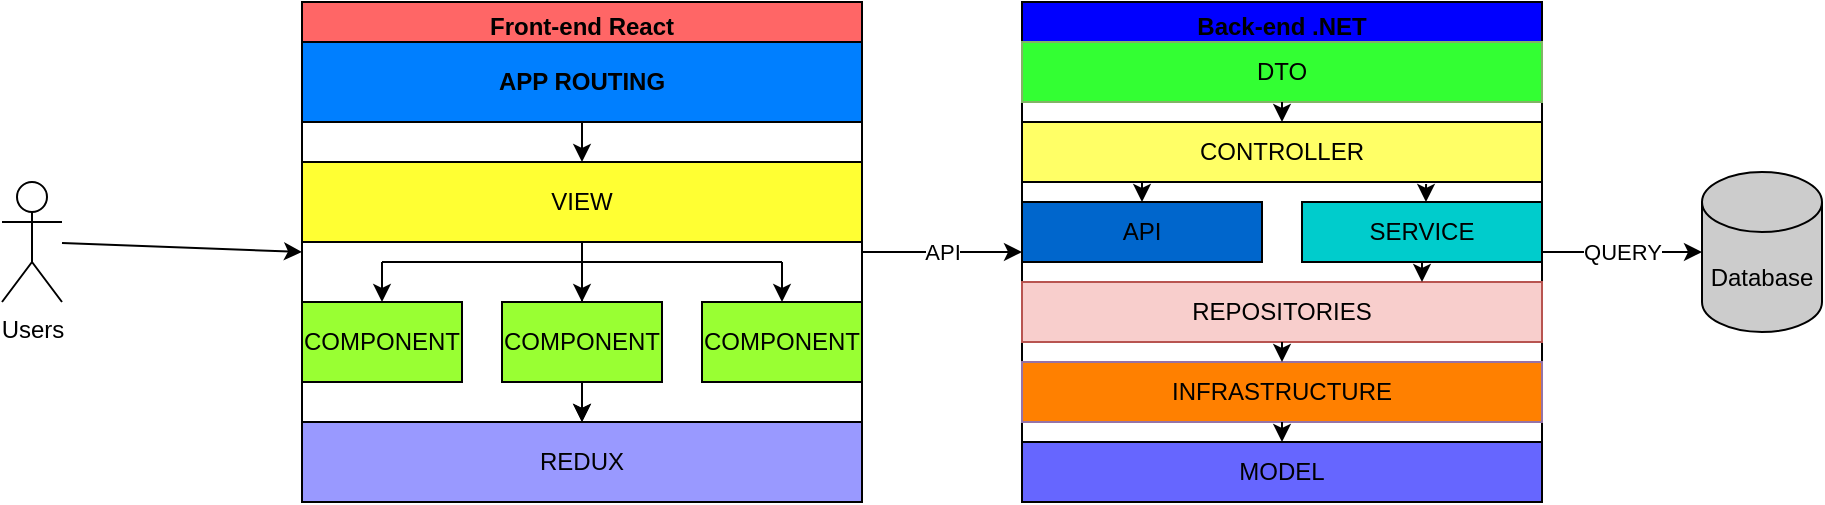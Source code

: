 <mxfile version="17.1.3" type="github">
  <diagram id="Sx_EO8zk8Ij9dMxw7ea4" name="Page-1">
    <mxGraphModel dx="1422" dy="794" grid="1" gridSize="10" guides="1" tooltips="1" connect="1" arrows="1" fold="1" page="1" pageScale="1" pageWidth="850" pageHeight="1100" math="0" shadow="0">
      <root>
        <mxCell id="0" />
        <mxCell id="1" parent="0" />
        <mxCell id="KvwK0FeP_0N6s7vylhsf-23" value="Users" style="shape=umlActor;verticalLabelPosition=bottom;verticalAlign=top;html=1;outlineConnect=0;" parent="1" vertex="1">
          <mxGeometry x="110" y="110" width="30" height="60" as="geometry" />
        </mxCell>
        <mxCell id="KvwK0FeP_0N6s7vylhsf-26" value="" style="endArrow=classic;html=1;rounded=0;entryX=0;entryY=0.5;entryDx=0;entryDy=0;" parent="1" source="KvwK0FeP_0N6s7vylhsf-23" target="KvwK0FeP_0N6s7vylhsf-39" edge="1">
          <mxGeometry width="50" height="50" relative="1" as="geometry">
            <mxPoint x="400" y="430" as="sourcePoint" />
            <mxPoint x="250" y="140" as="targetPoint" />
          </mxGeometry>
        </mxCell>
        <mxCell id="KvwK0FeP_0N6s7vylhsf-39" value="Front-end React" style="swimlane;verticalAlign=middle;fillColor=#FF6666;" parent="1" vertex="1">
          <mxGeometry x="260" y="20" width="280" height="250" as="geometry" />
        </mxCell>
        <mxCell id="KvwK0FeP_0N6s7vylhsf-40" value="&lt;b&gt;APP ROUTING&lt;/b&gt;" style="rounded=0;whiteSpace=wrap;html=1;fillColor=#007FFF;" parent="KvwK0FeP_0N6s7vylhsf-39" vertex="1">
          <mxGeometry y="20" width="280" height="40" as="geometry" />
        </mxCell>
        <mxCell id="8Ns7UTP1Y5kg3fj_oss0-14" value="" style="edgeStyle=orthogonalEdgeStyle;rounded=0;orthogonalLoop=1;jettySize=auto;html=1;" edge="1" parent="KvwK0FeP_0N6s7vylhsf-39" source="KvwK0FeP_0N6s7vylhsf-42" target="KvwK0FeP_0N6s7vylhsf-53">
          <mxGeometry relative="1" as="geometry" />
        </mxCell>
        <mxCell id="KvwK0FeP_0N6s7vylhsf-42" value="VIEW" style="rounded=0;whiteSpace=wrap;html=1;strokeColor=#000000;fillColor=#FFFF33;" parent="KvwK0FeP_0N6s7vylhsf-39" vertex="1">
          <mxGeometry y="80" width="280" height="40" as="geometry" />
        </mxCell>
        <mxCell id="KvwK0FeP_0N6s7vylhsf-43" value="" style="endArrow=classic;html=1;rounded=0;exitX=0.5;exitY=1;exitDx=0;exitDy=0;" parent="KvwK0FeP_0N6s7vylhsf-39" source="KvwK0FeP_0N6s7vylhsf-40" target="KvwK0FeP_0N6s7vylhsf-42" edge="1">
          <mxGeometry width="50" height="50" relative="1" as="geometry">
            <mxPoint x="280" y="180" as="sourcePoint" />
            <mxPoint x="330" y="130" as="targetPoint" />
          </mxGeometry>
        </mxCell>
        <mxCell id="KvwK0FeP_0N6s7vylhsf-44" value="COMPONENT" style="rounded=0;whiteSpace=wrap;html=1;strokeColor=#000000;fillColor=#99FF33;" parent="KvwK0FeP_0N6s7vylhsf-39" vertex="1">
          <mxGeometry y="150" width="80" height="40" as="geometry" />
        </mxCell>
        <mxCell id="KvwK0FeP_0N6s7vylhsf-45" value="COMPONENT" style="rounded=0;whiteSpace=wrap;html=1;strokeColor=#000000;fillColor=#99FF33;" parent="KvwK0FeP_0N6s7vylhsf-39" vertex="1">
          <mxGeometry x="100" y="150" width="80" height="40" as="geometry" />
        </mxCell>
        <mxCell id="KvwK0FeP_0N6s7vylhsf-46" value="COMPONENT" style="rounded=0;whiteSpace=wrap;html=1;strokeColor=#000000;fillColor=#99FF33;" parent="KvwK0FeP_0N6s7vylhsf-39" vertex="1">
          <mxGeometry x="200" y="150" width="80" height="40" as="geometry" />
        </mxCell>
        <mxCell id="KvwK0FeP_0N6s7vylhsf-53" value="REDUX" style="rounded=0;whiteSpace=wrap;html=1;strokeColor=#000000;fillColor=#9999FF;" parent="KvwK0FeP_0N6s7vylhsf-39" vertex="1">
          <mxGeometry y="210" width="280" height="40" as="geometry" />
        </mxCell>
        <mxCell id="KvwK0FeP_0N6s7vylhsf-54" value="" style="endArrow=classic;html=1;rounded=0;exitX=0.5;exitY=1;exitDx=0;exitDy=0;" parent="KvwK0FeP_0N6s7vylhsf-39" source="KvwK0FeP_0N6s7vylhsf-45" target="KvwK0FeP_0N6s7vylhsf-53" edge="1">
          <mxGeometry width="50" height="50" relative="1" as="geometry">
            <mxPoint x="280" y="180" as="sourcePoint" />
            <mxPoint x="330" y="130" as="targetPoint" />
          </mxGeometry>
        </mxCell>
        <mxCell id="KvwK0FeP_0N6s7vylhsf-49" value="" style="endArrow=none;html=1;rounded=0;" parent="KvwK0FeP_0N6s7vylhsf-39" edge="1">
          <mxGeometry width="50" height="50" relative="1" as="geometry">
            <mxPoint x="40" y="130" as="sourcePoint" />
            <mxPoint x="240" y="130" as="targetPoint" />
          </mxGeometry>
        </mxCell>
        <mxCell id="KvwK0FeP_0N6s7vylhsf-48" value="" style="endArrow=none;html=1;rounded=0;" parent="1" edge="1">
          <mxGeometry width="50" height="50" relative="1" as="geometry">
            <mxPoint x="400" y="140" as="sourcePoint" />
            <mxPoint x="400" y="140" as="targetPoint" />
          </mxGeometry>
        </mxCell>
        <mxCell id="KvwK0FeP_0N6s7vylhsf-50" value="" style="endArrow=classic;html=1;rounded=0;" parent="1" target="KvwK0FeP_0N6s7vylhsf-44" edge="1">
          <mxGeometry width="50" height="50" relative="1" as="geometry">
            <mxPoint x="300" y="150" as="sourcePoint" />
            <mxPoint x="590" y="150" as="targetPoint" />
          </mxGeometry>
        </mxCell>
        <mxCell id="KvwK0FeP_0N6s7vylhsf-51" value="" style="endArrow=classic;html=1;rounded=0;entryX=0.5;entryY=0;entryDx=0;entryDy=0;" parent="1" target="KvwK0FeP_0N6s7vylhsf-45" edge="1">
          <mxGeometry width="50" height="50" relative="1" as="geometry">
            <mxPoint x="400" y="140" as="sourcePoint" />
            <mxPoint x="310" y="170" as="targetPoint" />
          </mxGeometry>
        </mxCell>
        <mxCell id="KvwK0FeP_0N6s7vylhsf-52" value="" style="endArrow=classic;html=1;rounded=0;" parent="1" target="KvwK0FeP_0N6s7vylhsf-46" edge="1">
          <mxGeometry width="50" height="50" relative="1" as="geometry">
            <mxPoint x="500" y="150" as="sourcePoint" />
            <mxPoint x="320" y="180" as="targetPoint" />
          </mxGeometry>
        </mxCell>
        <mxCell id="KvwK0FeP_0N6s7vylhsf-55" value="Back-end .NET" style="swimlane;strokeColor=#000000;fillColor=#0000FF;" parent="1" vertex="1">
          <mxGeometry x="620" y="20" width="260" height="250" as="geometry" />
        </mxCell>
        <mxCell id="8Ns7UTP1Y5kg3fj_oss0-1" value="DTO" style="rounded=0;whiteSpace=wrap;html=1;fillColor=#33FF33;strokeColor=#82b366;" vertex="1" parent="KvwK0FeP_0N6s7vylhsf-55">
          <mxGeometry y="20" width="260" height="30" as="geometry" />
        </mxCell>
        <mxCell id="8Ns7UTP1Y5kg3fj_oss0-2" style="edgeStyle=orthogonalEdgeStyle;rounded=0;orthogonalLoop=1;jettySize=auto;html=1;exitX=0.5;exitY=1;exitDx=0;exitDy=0;" edge="1" parent="KvwK0FeP_0N6s7vylhsf-55" source="8Ns7UTP1Y5kg3fj_oss0-1" target="8Ns7UTP1Y5kg3fj_oss0-1">
          <mxGeometry relative="1" as="geometry" />
        </mxCell>
        <mxCell id="8Ns7UTP1Y5kg3fj_oss0-3" value="CONTROLLER" style="rounded=0;whiteSpace=wrap;html=1;fillColor=#FFFF66;" vertex="1" parent="KvwK0FeP_0N6s7vylhsf-55">
          <mxGeometry y="60" width="260" height="30" as="geometry" />
        </mxCell>
        <mxCell id="8Ns7UTP1Y5kg3fj_oss0-4" value="API" style="rounded=0;whiteSpace=wrap;html=1;fillColor=#0066CC;" vertex="1" parent="KvwK0FeP_0N6s7vylhsf-55">
          <mxGeometry y="100" width="120" height="30" as="geometry" />
        </mxCell>
        <mxCell id="8Ns7UTP1Y5kg3fj_oss0-10" value="SERVICE" style="rounded=0;whiteSpace=wrap;html=1;strokeColor=#000000;fillColor=#00CCCC;" vertex="1" parent="KvwK0FeP_0N6s7vylhsf-55">
          <mxGeometry x="140" y="100" width="120" height="30" as="geometry" />
        </mxCell>
        <mxCell id="8Ns7UTP1Y5kg3fj_oss0-11" value="REPOSITORIES" style="rounded=0;whiteSpace=wrap;html=1;fillColor=#f8cecc;strokeColor=#b85450;" vertex="1" parent="KvwK0FeP_0N6s7vylhsf-55">
          <mxGeometry y="140" width="260" height="30" as="geometry" />
        </mxCell>
        <mxCell id="8Ns7UTP1Y5kg3fj_oss0-12" value="INFRASTRUCTURE" style="rounded=0;whiteSpace=wrap;html=1;fillColor=#FF8000;strokeColor=#9673a6;" vertex="1" parent="KvwK0FeP_0N6s7vylhsf-55">
          <mxGeometry y="180" width="260" height="30" as="geometry" />
        </mxCell>
        <mxCell id="8Ns7UTP1Y5kg3fj_oss0-13" value="MODEL" style="rounded=0;whiteSpace=wrap;html=1;fillColor=#6666FF;" vertex="1" parent="KvwK0FeP_0N6s7vylhsf-55">
          <mxGeometry y="220" width="260" height="30" as="geometry" />
        </mxCell>
        <mxCell id="8Ns7UTP1Y5kg3fj_oss0-16" value="" style="endArrow=classic;html=1;rounded=0;exitX=0.777;exitY=1.033;exitDx=0;exitDy=0;exitPerimeter=0;" edge="1" parent="KvwK0FeP_0N6s7vylhsf-55" source="8Ns7UTP1Y5kg3fj_oss0-3">
          <mxGeometry width="50" height="50" relative="1" as="geometry">
            <mxPoint x="190" y="90" as="sourcePoint" />
            <mxPoint x="202" y="100" as="targetPoint" />
          </mxGeometry>
        </mxCell>
        <mxCell id="8Ns7UTP1Y5kg3fj_oss0-17" value="" style="endArrow=classic;html=1;rounded=0;entryX=0.5;entryY=0;entryDx=0;entryDy=0;" edge="1" parent="KvwK0FeP_0N6s7vylhsf-55" target="8Ns7UTP1Y5kg3fj_oss0-4">
          <mxGeometry width="50" height="50" relative="1" as="geometry">
            <mxPoint x="60" y="90" as="sourcePoint" />
            <mxPoint x="150" y="80" as="targetPoint" />
          </mxGeometry>
        </mxCell>
        <mxCell id="8Ns7UTP1Y5kg3fj_oss0-18" value="" style="endArrow=classic;html=1;rounded=0;" edge="1" parent="KvwK0FeP_0N6s7vylhsf-55" source="8Ns7UTP1Y5kg3fj_oss0-10">
          <mxGeometry width="50" height="50" relative="1" as="geometry">
            <mxPoint x="80" y="310" as="sourcePoint" />
            <mxPoint x="200" y="140" as="targetPoint" />
          </mxGeometry>
        </mxCell>
        <mxCell id="KvwK0FeP_0N6s7vylhsf-56" value="API" style="endArrow=classic;html=1;rounded=0;exitX=1;exitY=0.5;exitDx=0;exitDy=0;entryX=0;entryY=0.5;entryDx=0;entryDy=0;" parent="1" source="KvwK0FeP_0N6s7vylhsf-39" target="KvwK0FeP_0N6s7vylhsf-55" edge="1">
          <mxGeometry width="50" height="50" relative="1" as="geometry">
            <mxPoint x="540" y="200" as="sourcePoint" />
            <mxPoint x="590" y="150" as="targetPoint" />
          </mxGeometry>
        </mxCell>
        <mxCell id="KvwK0FeP_0N6s7vylhsf-57" value="Database" style="shape=cylinder3;whiteSpace=wrap;html=1;boundedLbl=1;backgroundOutline=1;size=15;strokeColor=#000000;fillColor=#CCCCCC;" parent="1" vertex="1">
          <mxGeometry x="960" y="105" width="60" height="80" as="geometry" />
        </mxCell>
        <mxCell id="KvwK0FeP_0N6s7vylhsf-58" value="QUERY" style="endArrow=classic;html=1;rounded=0;exitX=1;exitY=0.5;exitDx=0;exitDy=0;entryX=0;entryY=0.5;entryDx=0;entryDy=0;entryPerimeter=0;" parent="1" source="KvwK0FeP_0N6s7vylhsf-55" target="KvwK0FeP_0N6s7vylhsf-57" edge="1">
          <mxGeometry width="50" height="50" relative="1" as="geometry">
            <mxPoint x="540" y="200" as="sourcePoint" />
            <mxPoint x="590" y="150" as="targetPoint" />
          </mxGeometry>
        </mxCell>
        <mxCell id="8Ns7UTP1Y5kg3fj_oss0-15" value="" style="endArrow=classic;html=1;rounded=0;exitX=0.5;exitY=1;exitDx=0;exitDy=0;" edge="1" parent="1" source="8Ns7UTP1Y5kg3fj_oss0-1">
          <mxGeometry width="50" height="50" relative="1" as="geometry">
            <mxPoint x="700" y="330" as="sourcePoint" />
            <mxPoint x="750" y="80" as="targetPoint" />
          </mxGeometry>
        </mxCell>
        <mxCell id="8Ns7UTP1Y5kg3fj_oss0-19" value="" style="endArrow=classic;html=1;rounded=0;exitX=0.5;exitY=1;exitDx=0;exitDy=0;" edge="1" parent="1" source="8Ns7UTP1Y5kg3fj_oss0-11">
          <mxGeometry width="50" height="50" relative="1" as="geometry">
            <mxPoint x="700" y="330" as="sourcePoint" />
            <mxPoint x="750" y="200" as="targetPoint" />
          </mxGeometry>
        </mxCell>
        <mxCell id="8Ns7UTP1Y5kg3fj_oss0-20" value="" style="endArrow=classic;html=1;rounded=0;exitX=0.5;exitY=1;exitDx=0;exitDy=0;" edge="1" parent="1" source="8Ns7UTP1Y5kg3fj_oss0-12">
          <mxGeometry width="50" height="50" relative="1" as="geometry">
            <mxPoint x="700" y="330" as="sourcePoint" />
            <mxPoint x="750" y="240" as="targetPoint" />
          </mxGeometry>
        </mxCell>
      </root>
    </mxGraphModel>
  </diagram>
</mxfile>
